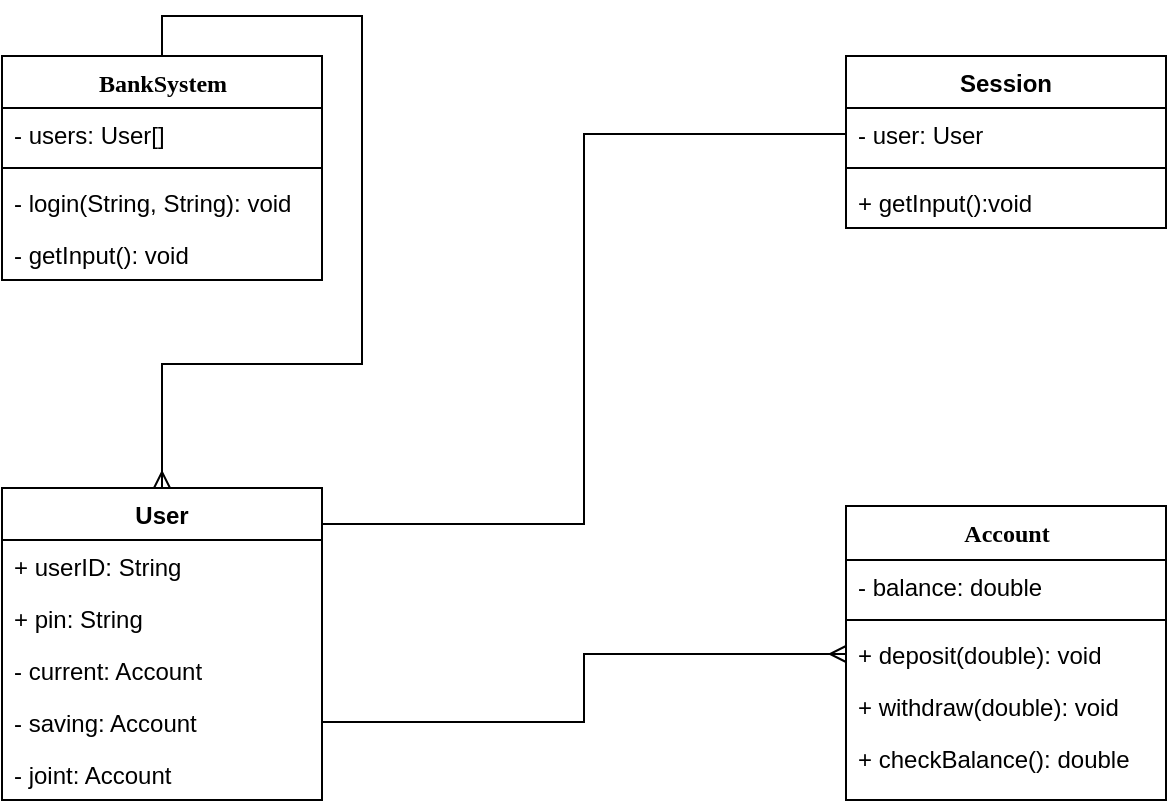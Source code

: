 <mxfile version="10.5.9" type="device"><diagram name="Page-1" id="9f46799a-70d6-7492-0946-bef42562c5a5"><mxGraphModel dx="1327" dy="776" grid="1" gridSize="10" guides="1" tooltips="1" connect="1" arrows="1" fold="1" page="1" pageScale="1" pageWidth="1100" pageHeight="850" background="#ffffff" math="0" shadow="0"><root><mxCell id="0"/><mxCell id="1" parent="0"/><mxCell id="8qu5r-r03uKdgxzeUxCJ-9" style="edgeStyle=orthogonalEdgeStyle;rounded=0;orthogonalLoop=1;jettySize=auto;html=1;exitX=0.5;exitY=0;exitDx=0;exitDy=0;entryX=0.5;entryY=0;entryDx=0;entryDy=0;endArrow=ERmany;endFill=0;" edge="1" parent="1" source="78961159f06e98e8-17" target="zaFisTDeZs1IzPFfXOsT-27"><mxGeometry relative="1" as="geometry"><Array as="points"><mxPoint x="260" y="16"/><mxPoint x="360" y="16"/><mxPoint x="360" y="190"/><mxPoint x="260" y="190"/></Array></mxGeometry></mxCell><mxCell id="78961159f06e98e8-17" value="BankSystem" style="swimlane;html=1;fontStyle=1;align=center;verticalAlign=top;childLayout=stackLayout;horizontal=1;startSize=26;horizontalStack=0;resizeParent=1;resizeLast=0;collapsible=1;marginBottom=0;swimlaneFillColor=#ffffff;rounded=0;shadow=0;comic=0;labelBackgroundColor=none;strokeColor=#000000;strokeWidth=1;fillColor=none;fontFamily=Verdana;fontSize=12;fontColor=#000000;" parent="1" vertex="1"><mxGeometry x="180" y="36" width="160" height="112" as="geometry"/></mxCell><mxCell id="78961159f06e98e8-21" value="- users: User[]" style="text;html=1;strokeColor=none;fillColor=none;align=left;verticalAlign=top;spacingLeft=4;spacingRight=4;whiteSpace=wrap;overflow=hidden;rotatable=0;points=[[0,0.5],[1,0.5]];portConstraint=eastwest;" parent="78961159f06e98e8-17" vertex="1"><mxGeometry y="26" width="160" height="26" as="geometry"/></mxCell><mxCell id="78961159f06e98e8-19" value="" style="line;html=1;strokeWidth=1;fillColor=none;align=left;verticalAlign=middle;spacingTop=-1;spacingLeft=3;spacingRight=3;rotatable=0;labelPosition=right;points=[];portConstraint=eastwest;" parent="78961159f06e98e8-17" vertex="1"><mxGeometry y="52" width="160" height="8" as="geometry"/></mxCell><mxCell id="zaFisTDeZs1IzPFfXOsT-52" value="- login(String, String): void" style="text;strokeColor=none;fillColor=none;align=left;verticalAlign=top;spacingLeft=4;spacingRight=4;overflow=hidden;rotatable=0;points=[[0,0.5],[1,0.5]];portConstraint=eastwest;" parent="78961159f06e98e8-17" vertex="1"><mxGeometry y="60" width="160" height="26" as="geometry"/></mxCell><mxCell id="78961159f06e98e8-43" value="Account" style="swimlane;html=1;fontStyle=1;align=center;verticalAlign=top;childLayout=stackLayout;horizontal=1;startSize=27;horizontalStack=0;resizeParent=1;resizeLast=0;collapsible=1;marginBottom=0;swimlaneFillColor=#ffffff;rounded=0;shadow=0;comic=0;labelBackgroundColor=none;strokeColor=#000000;strokeWidth=1;fillColor=none;fontFamily=Verdana;fontSize=12;fontColor=#000000;" parent="1" vertex="1"><mxGeometry x="602" y="261" width="160" height="147" as="geometry"/></mxCell><mxCell id="78961159f06e98e8-44" value="- balance: double&amp;nbsp;" style="text;html=1;strokeColor=none;fillColor=none;align=left;verticalAlign=top;spacingLeft=4;spacingRight=4;whiteSpace=wrap;overflow=hidden;rotatable=0;points=[[0,0.5],[1,0.5]];portConstraint=eastwest;" parent="78961159f06e98e8-43" vertex="1"><mxGeometry y="27" width="160" height="26" as="geometry"/></mxCell><mxCell id="78961159f06e98e8-51" value="" style="line;html=1;strokeWidth=1;fillColor=none;align=left;verticalAlign=middle;spacingTop=-1;spacingLeft=3;spacingRight=3;rotatable=0;labelPosition=right;points=[];portConstraint=eastwest;" parent="78961159f06e98e8-43" vertex="1"><mxGeometry y="53" width="160" height="8" as="geometry"/></mxCell><mxCell id="78961159f06e98e8-52" value="+ deposit(double): void" style="text;html=1;strokeColor=none;fillColor=none;align=left;verticalAlign=top;spacingLeft=4;spacingRight=4;whiteSpace=wrap;overflow=hidden;rotatable=0;points=[[0,0.5],[1,0.5]];portConstraint=eastwest;" parent="78961159f06e98e8-43" vertex="1"><mxGeometry y="61" width="160" height="26" as="geometry"/></mxCell><mxCell id="78961159f06e98e8-53" value="+ withdraw(double): void&lt;br&gt;" style="text;html=1;strokeColor=none;fillColor=none;align=left;verticalAlign=top;spacingLeft=4;spacingRight=4;whiteSpace=wrap;overflow=hidden;rotatable=0;points=[[0,0.5],[1,0.5]];portConstraint=eastwest;" parent="78961159f06e98e8-43" vertex="1"><mxGeometry y="87" width="160" height="26" as="geometry"/></mxCell><mxCell id="zaFisTDeZs1IzPFfXOsT-8" value="+ checkBalance(): double" style="text;strokeColor=none;fillColor=none;align=left;verticalAlign=top;spacingLeft=4;spacingRight=4;overflow=hidden;rotatable=0;points=[[0,0.5],[1,0.5]];portConstraint=eastwest;" parent="78961159f06e98e8-43" vertex="1"><mxGeometry y="113" width="160" height="26" as="geometry"/></mxCell><mxCell id="zaFisTDeZs1IzPFfXOsT-27" value="User" style="swimlane;fontStyle=1;align=center;verticalAlign=top;childLayout=stackLayout;horizontal=1;startSize=26;horizontalStack=0;resizeParent=1;resizeParentMax=0;resizeLast=0;collapsible=1;marginBottom=0;" parent="1" vertex="1"><mxGeometry x="180" y="252" width="160" height="156" as="geometry"/></mxCell><mxCell id="zaFisTDeZs1IzPFfXOsT-28" value="+ userID: String" style="text;strokeColor=none;fillColor=none;align=left;verticalAlign=top;spacingLeft=4;spacingRight=4;overflow=hidden;rotatable=0;points=[[0,0.5],[1,0.5]];portConstraint=eastwest;" parent="zaFisTDeZs1IzPFfXOsT-27" vertex="1"><mxGeometry y="26" width="160" height="26" as="geometry"/></mxCell><mxCell id="zaFisTDeZs1IzPFfXOsT-31" value="+ pin: String" style="text;strokeColor=none;fillColor=none;align=left;verticalAlign=top;spacingLeft=4;spacingRight=4;overflow=hidden;rotatable=0;points=[[0,0.5],[1,0.5]];portConstraint=eastwest;" parent="zaFisTDeZs1IzPFfXOsT-27" vertex="1"><mxGeometry y="52" width="160" height="26" as="geometry"/></mxCell><mxCell id="zaFisTDeZs1IzPFfXOsT-32" value="- current: Account&#10;" style="text;strokeColor=none;fillColor=none;align=left;verticalAlign=top;spacingLeft=4;spacingRight=4;overflow=hidden;rotatable=0;points=[[0,0.5],[1,0.5]];portConstraint=eastwest;" parent="zaFisTDeZs1IzPFfXOsT-27" vertex="1"><mxGeometry y="78" width="160" height="26" as="geometry"/></mxCell><mxCell id="zaFisTDeZs1IzPFfXOsT-58" value="- saving: Account" style="text;strokeColor=none;fillColor=none;align=left;verticalAlign=top;spacingLeft=4;spacingRight=4;overflow=hidden;rotatable=0;points=[[0,0.5],[1,0.5]];portConstraint=eastwest;" parent="zaFisTDeZs1IzPFfXOsT-27" vertex="1"><mxGeometry y="104" width="160" height="26" as="geometry"/></mxCell><mxCell id="zaFisTDeZs1IzPFfXOsT-59" value="- joint: Account" style="text;strokeColor=none;fillColor=none;align=left;verticalAlign=top;spacingLeft=4;spacingRight=4;overflow=hidden;rotatable=0;points=[[0,0.5],[1,0.5]];portConstraint=eastwest;" parent="zaFisTDeZs1IzPFfXOsT-27" vertex="1"><mxGeometry y="130" width="160" height="26" as="geometry"/></mxCell><mxCell id="8qu5r-r03uKdgxzeUxCJ-1" value="Session" style="swimlane;fontStyle=1;align=center;verticalAlign=top;childLayout=stackLayout;horizontal=1;startSize=26;horizontalStack=0;resizeParent=1;resizeParentMax=0;resizeLast=0;collapsible=1;marginBottom=0;" vertex="1" parent="1"><mxGeometry x="602" y="36" width="160" height="86" as="geometry"/></mxCell><mxCell id="8qu5r-r03uKdgxzeUxCJ-2" value="- user: User" style="text;strokeColor=none;fillColor=none;align=left;verticalAlign=top;spacingLeft=4;spacingRight=4;overflow=hidden;rotatable=0;points=[[0,0.5],[1,0.5]];portConstraint=eastwest;" vertex="1" parent="8qu5r-r03uKdgxzeUxCJ-1"><mxGeometry y="26" width="160" height="26" as="geometry"/></mxCell><mxCell id="8qu5r-r03uKdgxzeUxCJ-3" value="" style="line;strokeWidth=1;fillColor=none;align=left;verticalAlign=middle;spacingTop=-1;spacingLeft=3;spacingRight=3;rotatable=0;labelPosition=right;points=[];portConstraint=eastwest;" vertex="1" parent="8qu5r-r03uKdgxzeUxCJ-1"><mxGeometry y="52" width="160" height="8" as="geometry"/></mxCell><mxCell id="8qu5r-r03uKdgxzeUxCJ-4" value="+ getInput():void" style="text;strokeColor=none;fillColor=none;align=left;verticalAlign=top;spacingLeft=4;spacingRight=4;overflow=hidden;rotatable=0;points=[[0,0.5],[1,0.5]];portConstraint=eastwest;" vertex="1" parent="8qu5r-r03uKdgxzeUxCJ-1"><mxGeometry y="60" width="160" height="26" as="geometry"/></mxCell><mxCell id="8qu5r-r03uKdgxzeUxCJ-7" value="- getInput(): void" style="text;strokeColor=none;fillColor=none;align=left;verticalAlign=top;spacingLeft=4;spacingRight=4;overflow=hidden;rotatable=0;points=[[0,0.5],[1,0.5]];portConstraint=eastwest;" vertex="1" parent="1"><mxGeometry x="180" y="122" width="160" height="26" as="geometry"/></mxCell><mxCell id="8qu5r-r03uKdgxzeUxCJ-11" style="edgeStyle=orthogonalEdgeStyle;rounded=0;orthogonalLoop=1;jettySize=auto;html=1;exitX=0;exitY=0.5;exitDx=0;exitDy=0;endArrow=none;endFill=0;entryX=1;entryY=0.5;entryDx=0;entryDy=0;" edge="1" parent="1" source="8qu5r-r03uKdgxzeUxCJ-2" target="zaFisTDeZs1IzPFfXOsT-31"><mxGeometry relative="1" as="geometry"><mxPoint x="350" y="320" as="targetPoint"/><Array as="points"><mxPoint x="471" y="75"/><mxPoint x="471" y="270"/><mxPoint x="340" y="270"/></Array></mxGeometry></mxCell><mxCell id="8qu5r-r03uKdgxzeUxCJ-12" style="edgeStyle=orthogonalEdgeStyle;rounded=0;orthogonalLoop=1;jettySize=auto;html=1;exitX=1;exitY=0.5;exitDx=0;exitDy=0;entryX=0;entryY=0.5;entryDx=0;entryDy=0;endArrow=ERmany;endFill=0;" edge="1" parent="1" source="zaFisTDeZs1IzPFfXOsT-58" target="78961159f06e98e8-52"><mxGeometry relative="1" as="geometry"/></mxCell></root></mxGraphModel></diagram></mxfile>